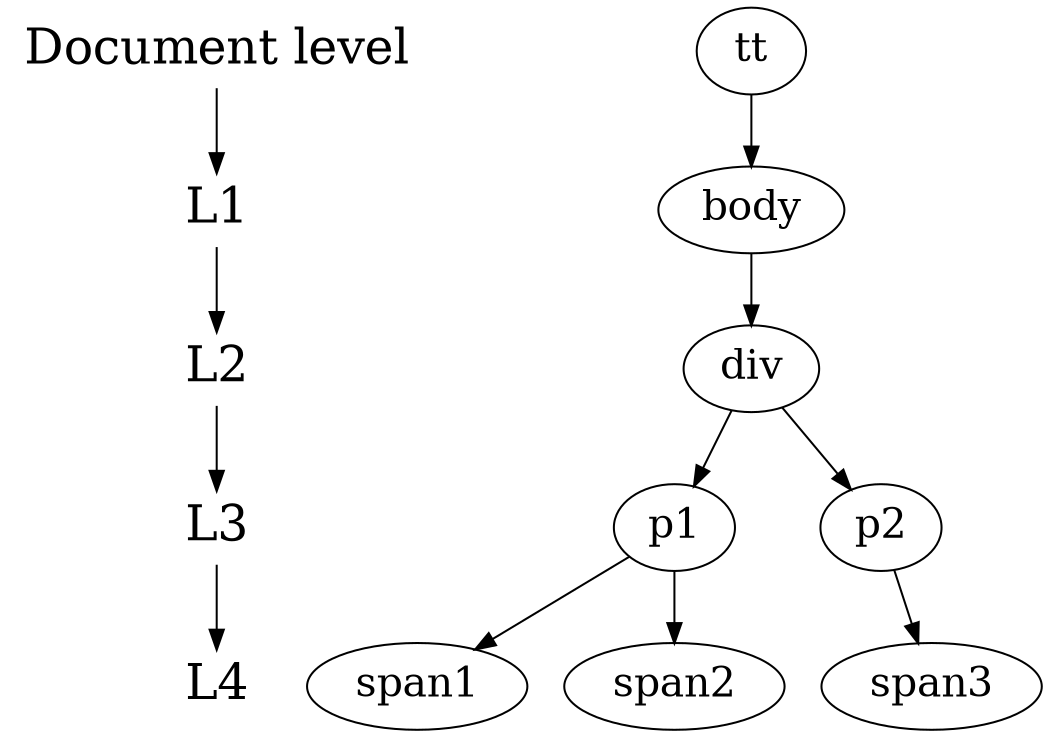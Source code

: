 digraph shells {
    size="7,8";
    node [fontsize=24, shape = plaintext];
    "Document level" -> L1 -> L2 -> L3 -> L4;

    node [fontsize=20, shape = ellipse];
    { rank = same; "Document level" tt; }
    { rank = same; L1 body; }
    { rank = same; L2 div; }
    { rank = same; L3 p1 p2; }
    { rank = same; L4 span1 span2 span3; }

    /* 'visible' edges */
    tt -> body;
    body -> div;
    div -> {p1 p2};
    p1 -> {span1 span2};
    p2 -> span3;

    /* ’invisible’ edges to adjust node placement */
    edge [style=invis];
    L4 -> span1;
}